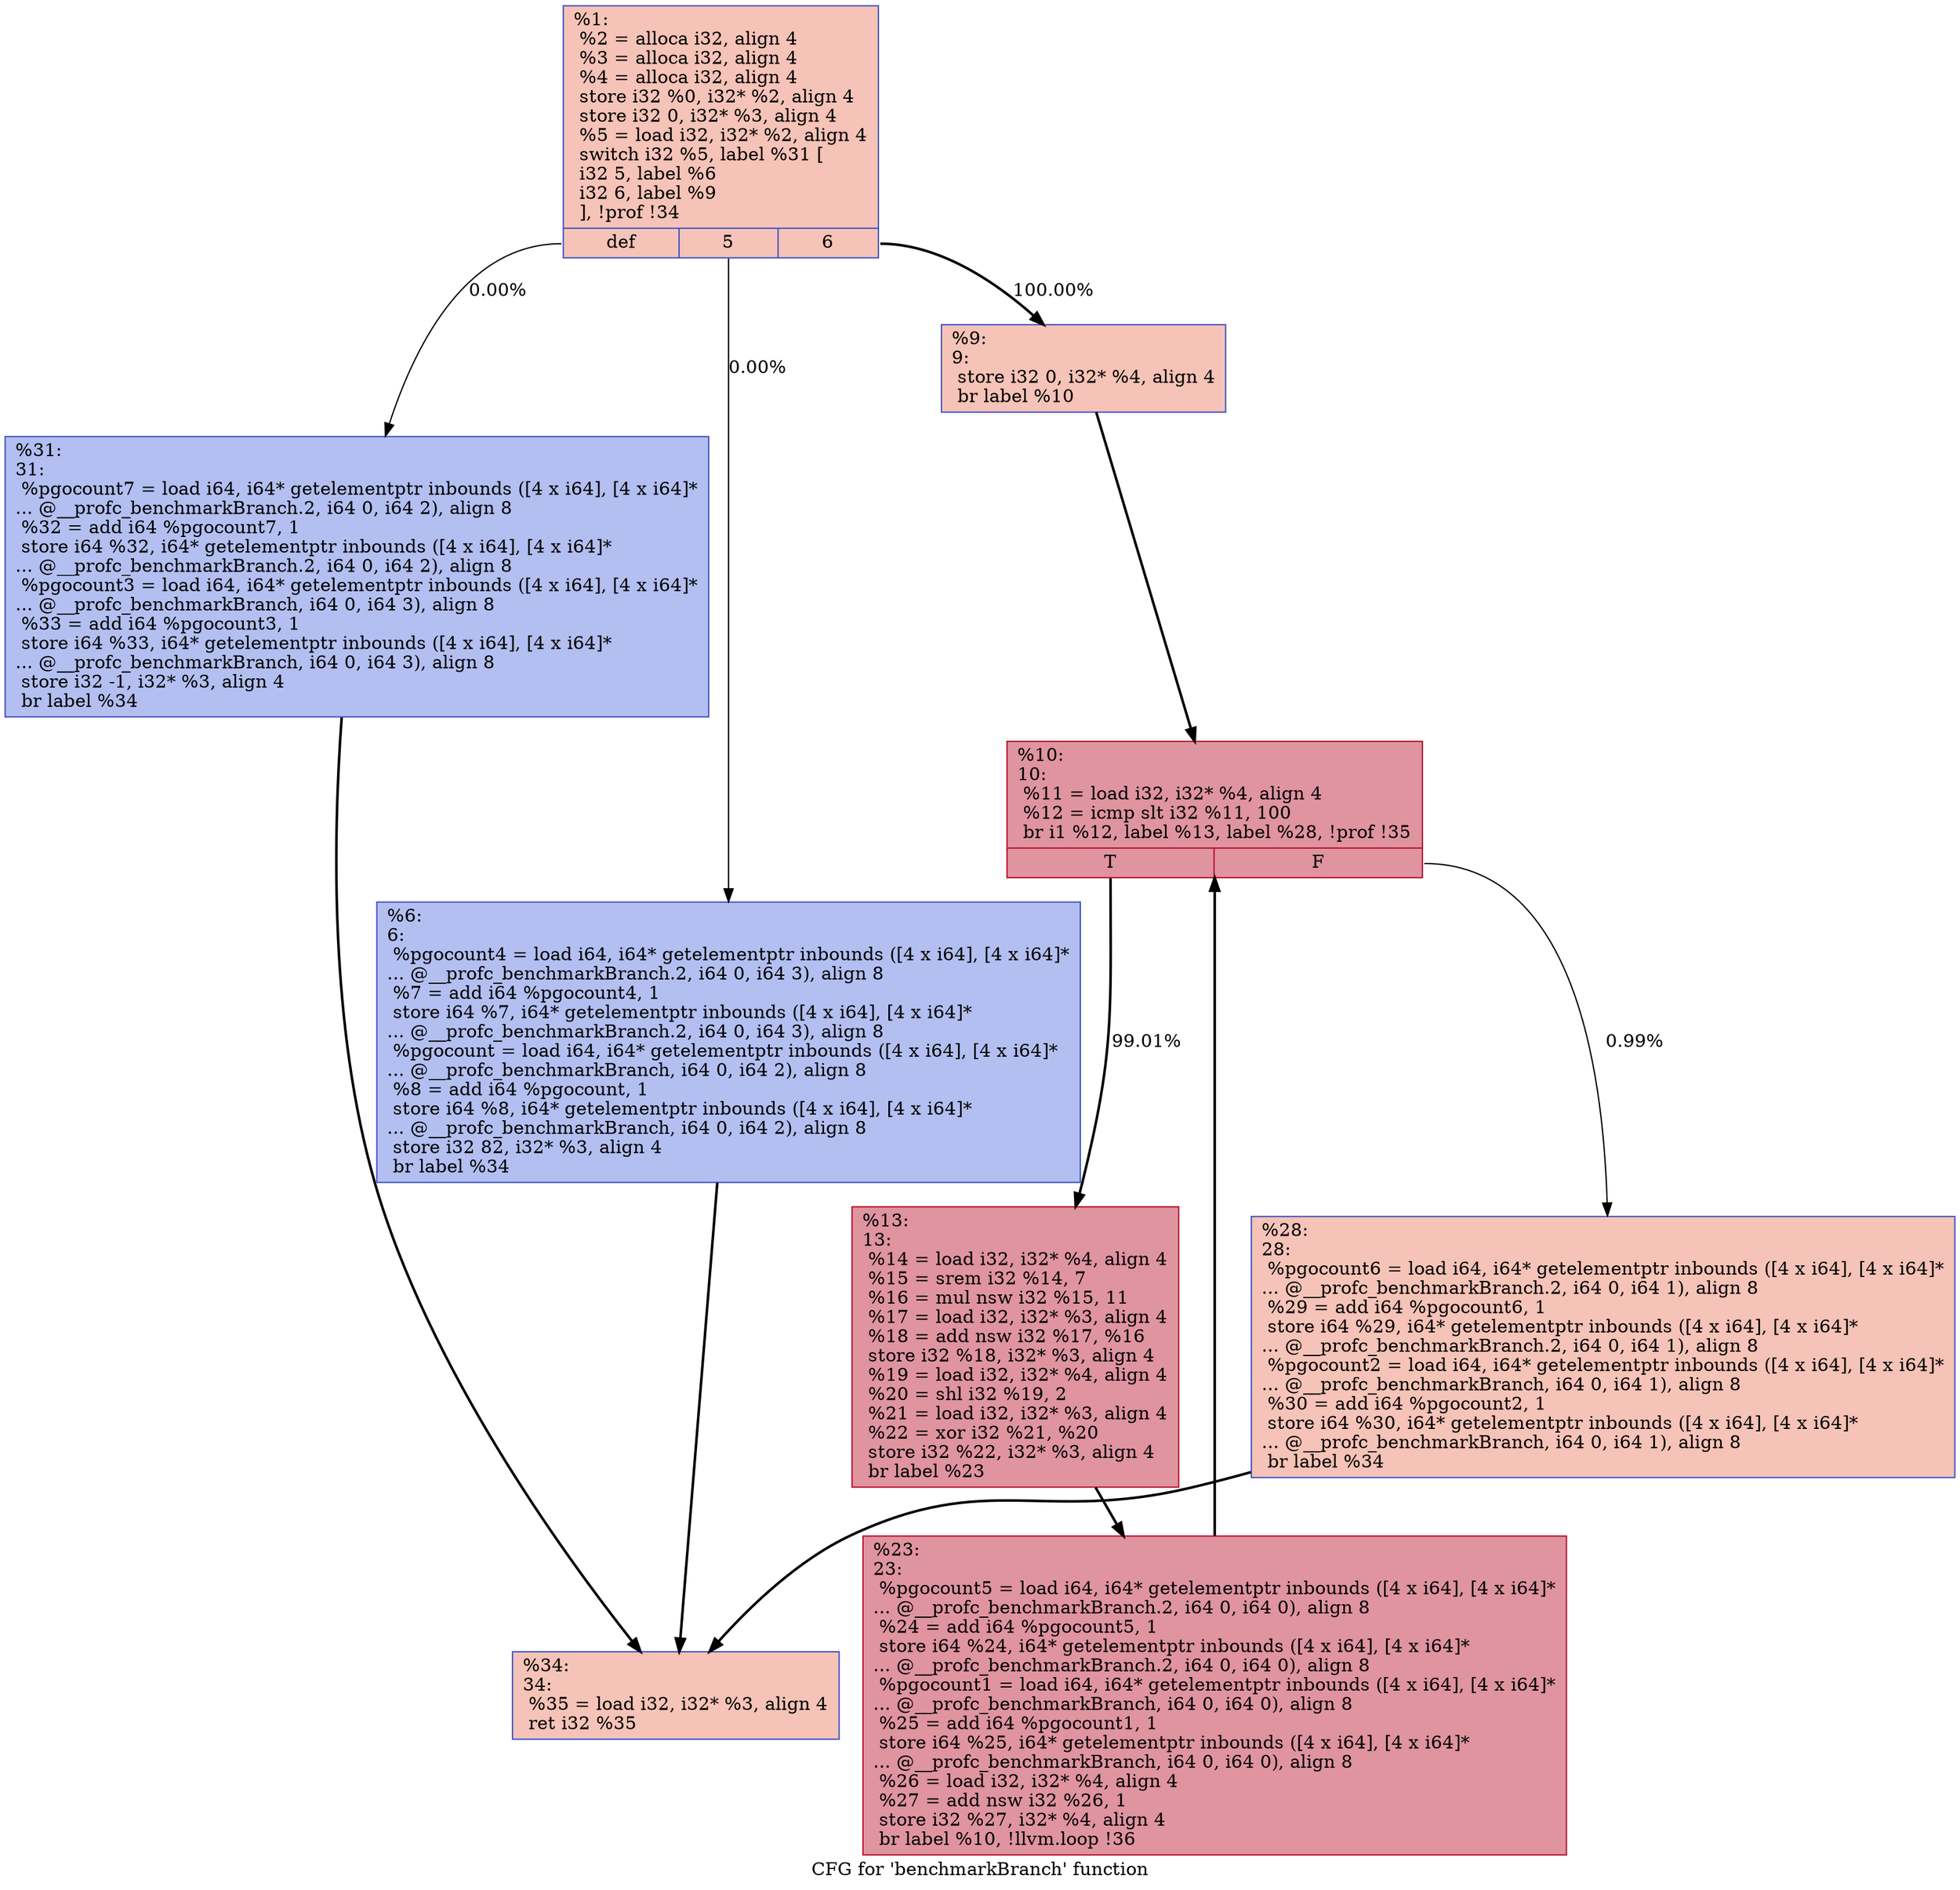 digraph "CFG for 'benchmarkBranch' function" {
	label="CFG for 'benchmarkBranch' function";

	Node0x55e2c4dbb130 [shape=record,color="#3d50c3ff", style=filled, fillcolor="#e8765c70",label="{%1:\l  %2 = alloca i32, align 4\l  %3 = alloca i32, align 4\l  %4 = alloca i32, align 4\l  store i32 %0, i32* %2, align 4\l  store i32 0, i32* %3, align 4\l  %5 = load i32, i32* %2, align 4\l  switch i32 %5, label %31 [\l    i32 5, label %6\l    i32 6, label %9\l  ], !prof !34\l|{<s0>def|<s1>5|<s2>6}}"];
	Node0x55e2c4dbb130:s0 -> Node0x55e2c4dbb360[label="0.00%" penwidth=1.00];
	Node0x55e2c4dbb130:s1 -> Node0x55e2c4dbb180[label="0.00%" penwidth=1.00];
	Node0x55e2c4dbb130:s2 -> Node0x55e2c4dbb1d0[label="100.00%" penwidth=2.00];
	Node0x55e2c4dbb180 [shape=record,color="#3d50c3ff", style=filled, fillcolor="#536edd70",label="{%6:\l6:                                                \l  %pgocount4 = load i64, i64* getelementptr inbounds ([4 x i64], [4 x i64]*\l... @__profc_benchmarkBranch.2, i64 0, i64 3), align 8\l  %7 = add i64 %pgocount4, 1\l  store i64 %7, i64* getelementptr inbounds ([4 x i64], [4 x i64]*\l... @__profc_benchmarkBranch.2, i64 0, i64 3), align 8\l  %pgocount = load i64, i64* getelementptr inbounds ([4 x i64], [4 x i64]*\l... @__profc_benchmarkBranch, i64 0, i64 2), align 8\l  %8 = add i64 %pgocount, 1\l  store i64 %8, i64* getelementptr inbounds ([4 x i64], [4 x i64]*\l... @__profc_benchmarkBranch, i64 0, i64 2), align 8\l  store i32 82, i32* %3, align 4\l  br label %34\l}"];
	Node0x55e2c4dbb180 -> Node0x55e2c4dbb3b0[penwidth=2];
	Node0x55e2c4dbb1d0 [shape=record,color="#3d50c3ff", style=filled, fillcolor="#e8765c70",label="{%9:\l9:                                                \l  store i32 0, i32* %4, align 4\l  br label %10\l}"];
	Node0x55e2c4dbb1d0 -> Node0x55e2c4dbb220[penwidth=2];
	Node0x55e2c4dbb220 [shape=record,color="#b70d28ff", style=filled, fillcolor="#b70d2870",label="{%10:\l10:                                               \l  %11 = load i32, i32* %4, align 4\l  %12 = icmp slt i32 %11, 100\l  br i1 %12, label %13, label %28, !prof !35\l|{<s0>T|<s1>F}}"];
	Node0x55e2c4dbb220:s0 -> Node0x55e2c4dbb270[label="99.01%" penwidth=1.99];
	Node0x55e2c4dbb220:s1 -> Node0x55e2c4dbb310[label="0.99%" penwidth=1.01];
	Node0x55e2c4dbb270 [shape=record,color="#b70d28ff", style=filled, fillcolor="#b70d2870",label="{%13:\l13:                                               \l  %14 = load i32, i32* %4, align 4\l  %15 = srem i32 %14, 7\l  %16 = mul nsw i32 %15, 11\l  %17 = load i32, i32* %3, align 4\l  %18 = add nsw i32 %17, %16\l  store i32 %18, i32* %3, align 4\l  %19 = load i32, i32* %4, align 4\l  %20 = shl i32 %19, 2\l  %21 = load i32, i32* %3, align 4\l  %22 = xor i32 %21, %20\l  store i32 %22, i32* %3, align 4\l  br label %23\l}"];
	Node0x55e2c4dbb270 -> Node0x55e2c4dbb2c0[penwidth=2];
	Node0x55e2c4dbb2c0 [shape=record,color="#b70d28ff", style=filled, fillcolor="#b70d2870",label="{%23:\l23:                                               \l  %pgocount5 = load i64, i64* getelementptr inbounds ([4 x i64], [4 x i64]*\l... @__profc_benchmarkBranch.2, i64 0, i64 0), align 8\l  %24 = add i64 %pgocount5, 1\l  store i64 %24, i64* getelementptr inbounds ([4 x i64], [4 x i64]*\l... @__profc_benchmarkBranch.2, i64 0, i64 0), align 8\l  %pgocount1 = load i64, i64* getelementptr inbounds ([4 x i64], [4 x i64]*\l... @__profc_benchmarkBranch, i64 0, i64 0), align 8\l  %25 = add i64 %pgocount1, 1\l  store i64 %25, i64* getelementptr inbounds ([4 x i64], [4 x i64]*\l... @__profc_benchmarkBranch, i64 0, i64 0), align 8\l  %26 = load i32, i32* %4, align 4\l  %27 = add nsw i32 %26, 1\l  store i32 %27, i32* %4, align 4\l  br label %10, !llvm.loop !36\l}"];
	Node0x55e2c4dbb2c0 -> Node0x55e2c4dbb220[penwidth=2];
	Node0x55e2c4dbb310 [shape=record,color="#3d50c3ff", style=filled, fillcolor="#e8765c70",label="{%28:\l28:                                               \l  %pgocount6 = load i64, i64* getelementptr inbounds ([4 x i64], [4 x i64]*\l... @__profc_benchmarkBranch.2, i64 0, i64 1), align 8\l  %29 = add i64 %pgocount6, 1\l  store i64 %29, i64* getelementptr inbounds ([4 x i64], [4 x i64]*\l... @__profc_benchmarkBranch.2, i64 0, i64 1), align 8\l  %pgocount2 = load i64, i64* getelementptr inbounds ([4 x i64], [4 x i64]*\l... @__profc_benchmarkBranch, i64 0, i64 1), align 8\l  %30 = add i64 %pgocount2, 1\l  store i64 %30, i64* getelementptr inbounds ([4 x i64], [4 x i64]*\l... @__profc_benchmarkBranch, i64 0, i64 1), align 8\l  br label %34\l}"];
	Node0x55e2c4dbb310 -> Node0x55e2c4dbb3b0[penwidth=2];
	Node0x55e2c4dbb360 [shape=record,color="#3d50c3ff", style=filled, fillcolor="#536edd70",label="{%31:\l31:                                               \l  %pgocount7 = load i64, i64* getelementptr inbounds ([4 x i64], [4 x i64]*\l... @__profc_benchmarkBranch.2, i64 0, i64 2), align 8\l  %32 = add i64 %pgocount7, 1\l  store i64 %32, i64* getelementptr inbounds ([4 x i64], [4 x i64]*\l... @__profc_benchmarkBranch.2, i64 0, i64 2), align 8\l  %pgocount3 = load i64, i64* getelementptr inbounds ([4 x i64], [4 x i64]*\l... @__profc_benchmarkBranch, i64 0, i64 3), align 8\l  %33 = add i64 %pgocount3, 1\l  store i64 %33, i64* getelementptr inbounds ([4 x i64], [4 x i64]*\l... @__profc_benchmarkBranch, i64 0, i64 3), align 8\l  store i32 -1, i32* %3, align 4\l  br label %34\l}"];
	Node0x55e2c4dbb360 -> Node0x55e2c4dbb3b0[penwidth=2];
	Node0x55e2c4dbb3b0 [shape=record,color="#3d50c3ff", style=filled, fillcolor="#e8765c70",label="{%34:\l34:                                               \l  %35 = load i32, i32* %3, align 4\l  ret i32 %35\l}"];
}
